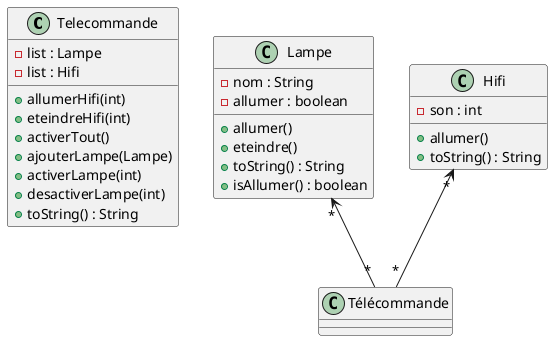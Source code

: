 @startuml
'https://plantuml.com/sequence-diagram


class Telecommande{
    - list : Lampe
    - list : Hifi

   + allumerHifi(int)
   + eteindreHifi(int)
   + activerTout()
   + ajouterLampe(Lampe)
   + activerLampe(int)
   + desactiverLampe(int)
   + toString() : String
}
class (Lampe){
- nom : String
- allumer : boolean
+ allumer()
+ eteindre()
+ toString() : String
+ isAllumer() : boolean
}
class Hifi{
- son : int
+ allumer()
+ toString() : String
}
Hifi"*" <-- "*"Télécommande
Lampe "*"<--"*" Télécommande

@enduml